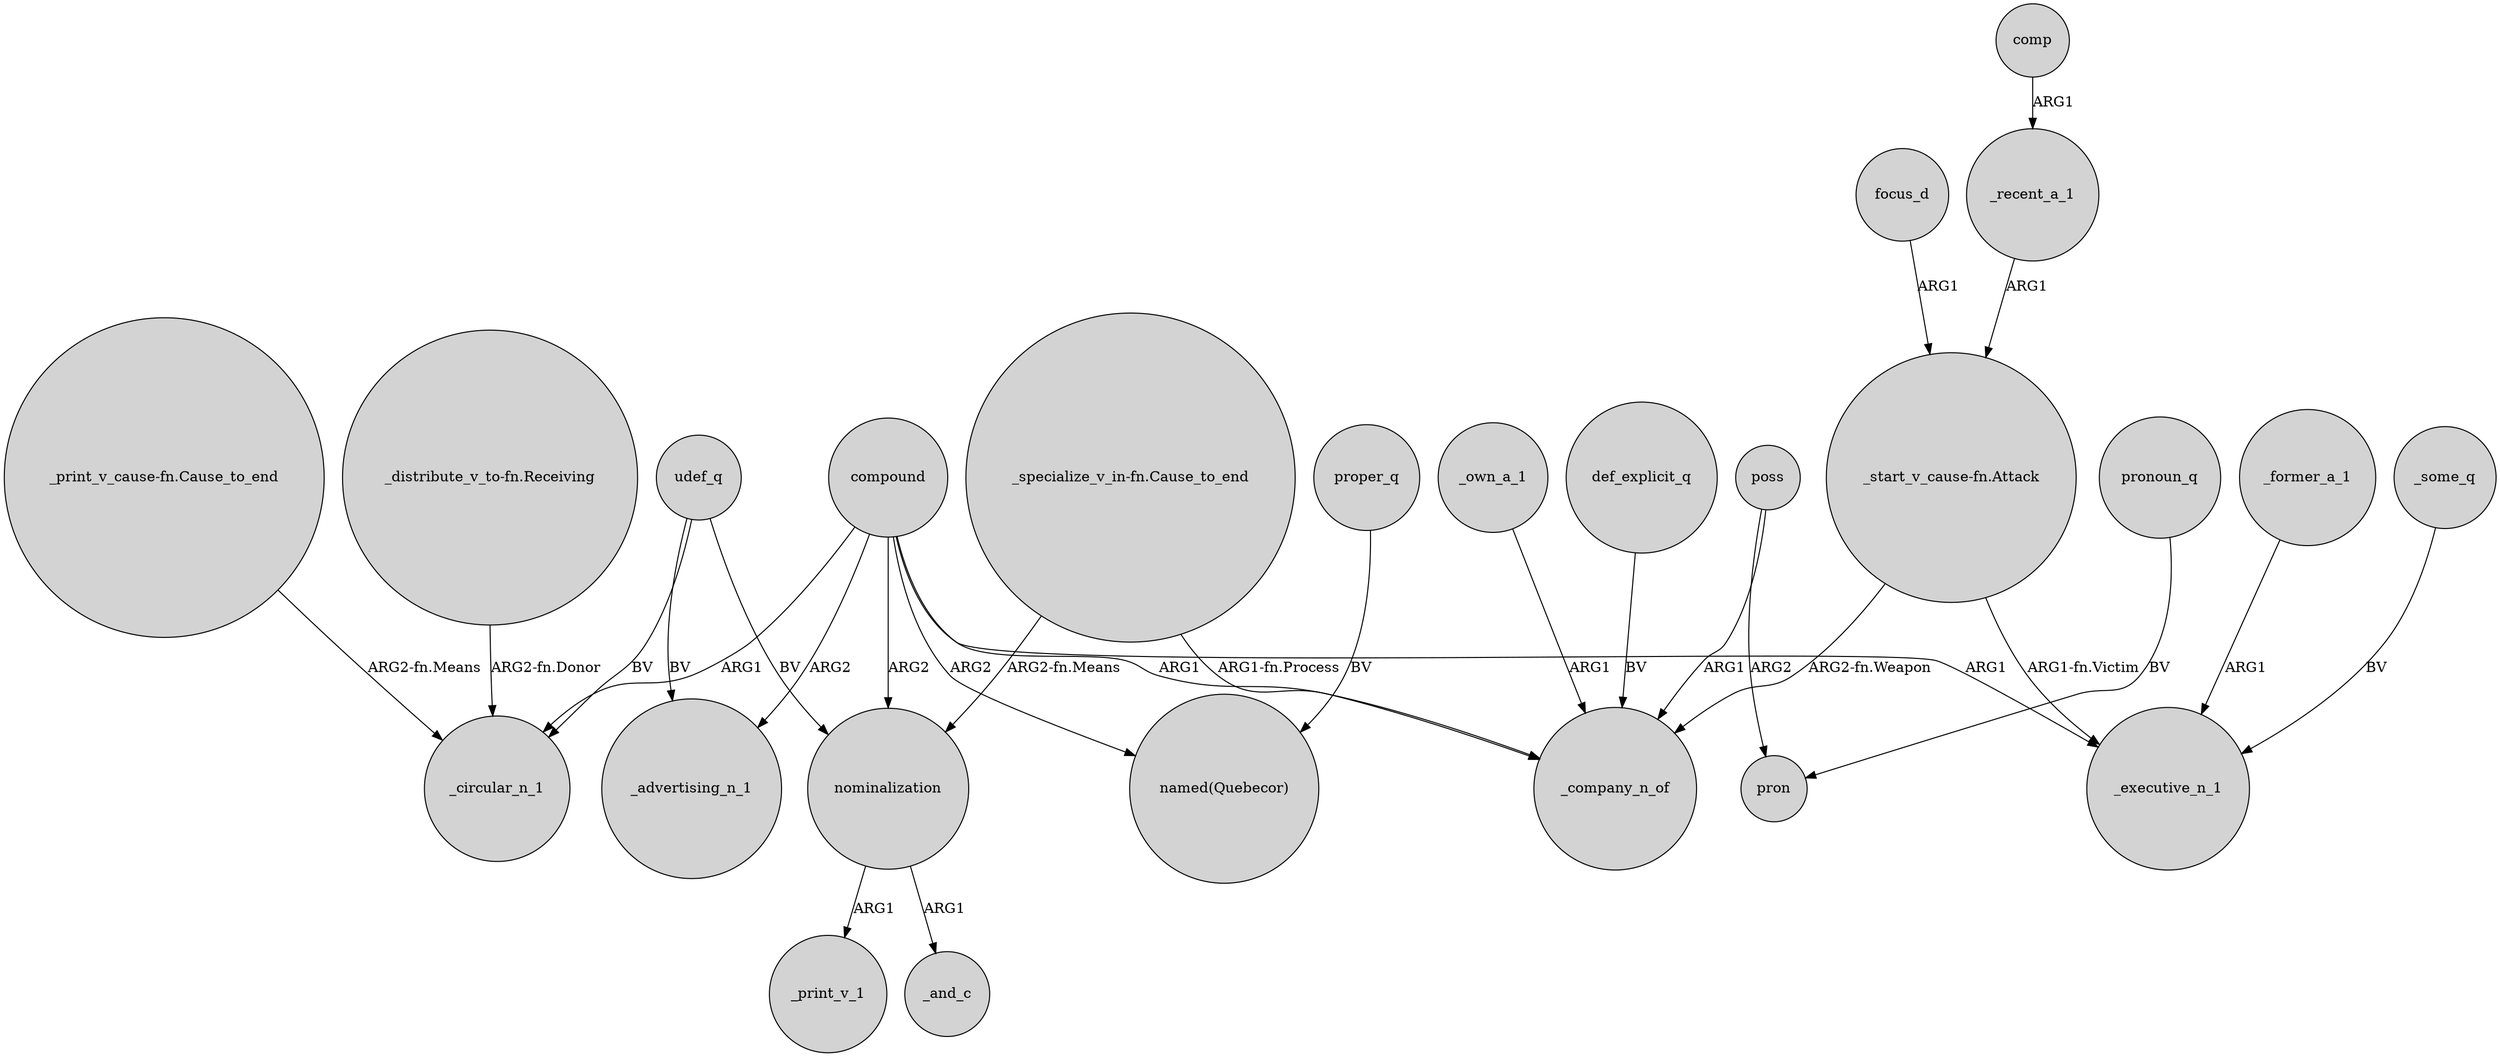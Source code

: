 digraph {
	node [shape=circle style=filled]
	"_print_v_cause-fn.Cause_to_end" -> _circular_n_1 [label="ARG2-fn.Means"]
	_some_q -> _executive_n_1 [label=BV]
	nominalization -> _print_v_1 [label=ARG1]
	"_start_v_cause-fn.Attack" -> _executive_n_1 [label="ARG1-fn.Victim"]
	focus_d -> "_start_v_cause-fn.Attack" [label=ARG1]
	udef_q -> nominalization [label=BV]
	_own_a_1 -> _company_n_of [label=ARG1]
	compound -> _company_n_of [label=ARG1]
	"_specialize_v_in-fn.Cause_to_end" -> nominalization [label="ARG2-fn.Means"]
	compound -> "named(Quebecor)" [label=ARG2]
	"_distribute_v_to-fn.Receiving" -> _circular_n_1 [label="ARG2-fn.Donor"]
	nominalization -> _and_c [label=ARG1]
	compound -> nominalization [label=ARG2]
	_recent_a_1 -> "_start_v_cause-fn.Attack" [label=ARG1]
	pronoun_q -> pron [label=BV]
	poss -> pron [label=ARG2]
	udef_q -> _advertising_n_1 [label=BV]
	udef_q -> _circular_n_1 [label=BV]
	compound -> _executive_n_1 [label=ARG1]
	comp -> _recent_a_1 [label=ARG1]
	compound -> _circular_n_1 [label=ARG1]
	"_start_v_cause-fn.Attack" -> _company_n_of [label="ARG2-fn.Weapon"]
	compound -> _advertising_n_1 [label=ARG2]
	poss -> _company_n_of [label=ARG1]
	def_explicit_q -> _company_n_of [label=BV]
	proper_q -> "named(Quebecor)" [label=BV]
	_former_a_1 -> _executive_n_1 [label=ARG1]
	"_specialize_v_in-fn.Cause_to_end" -> _company_n_of [label="ARG1-fn.Process"]
}
